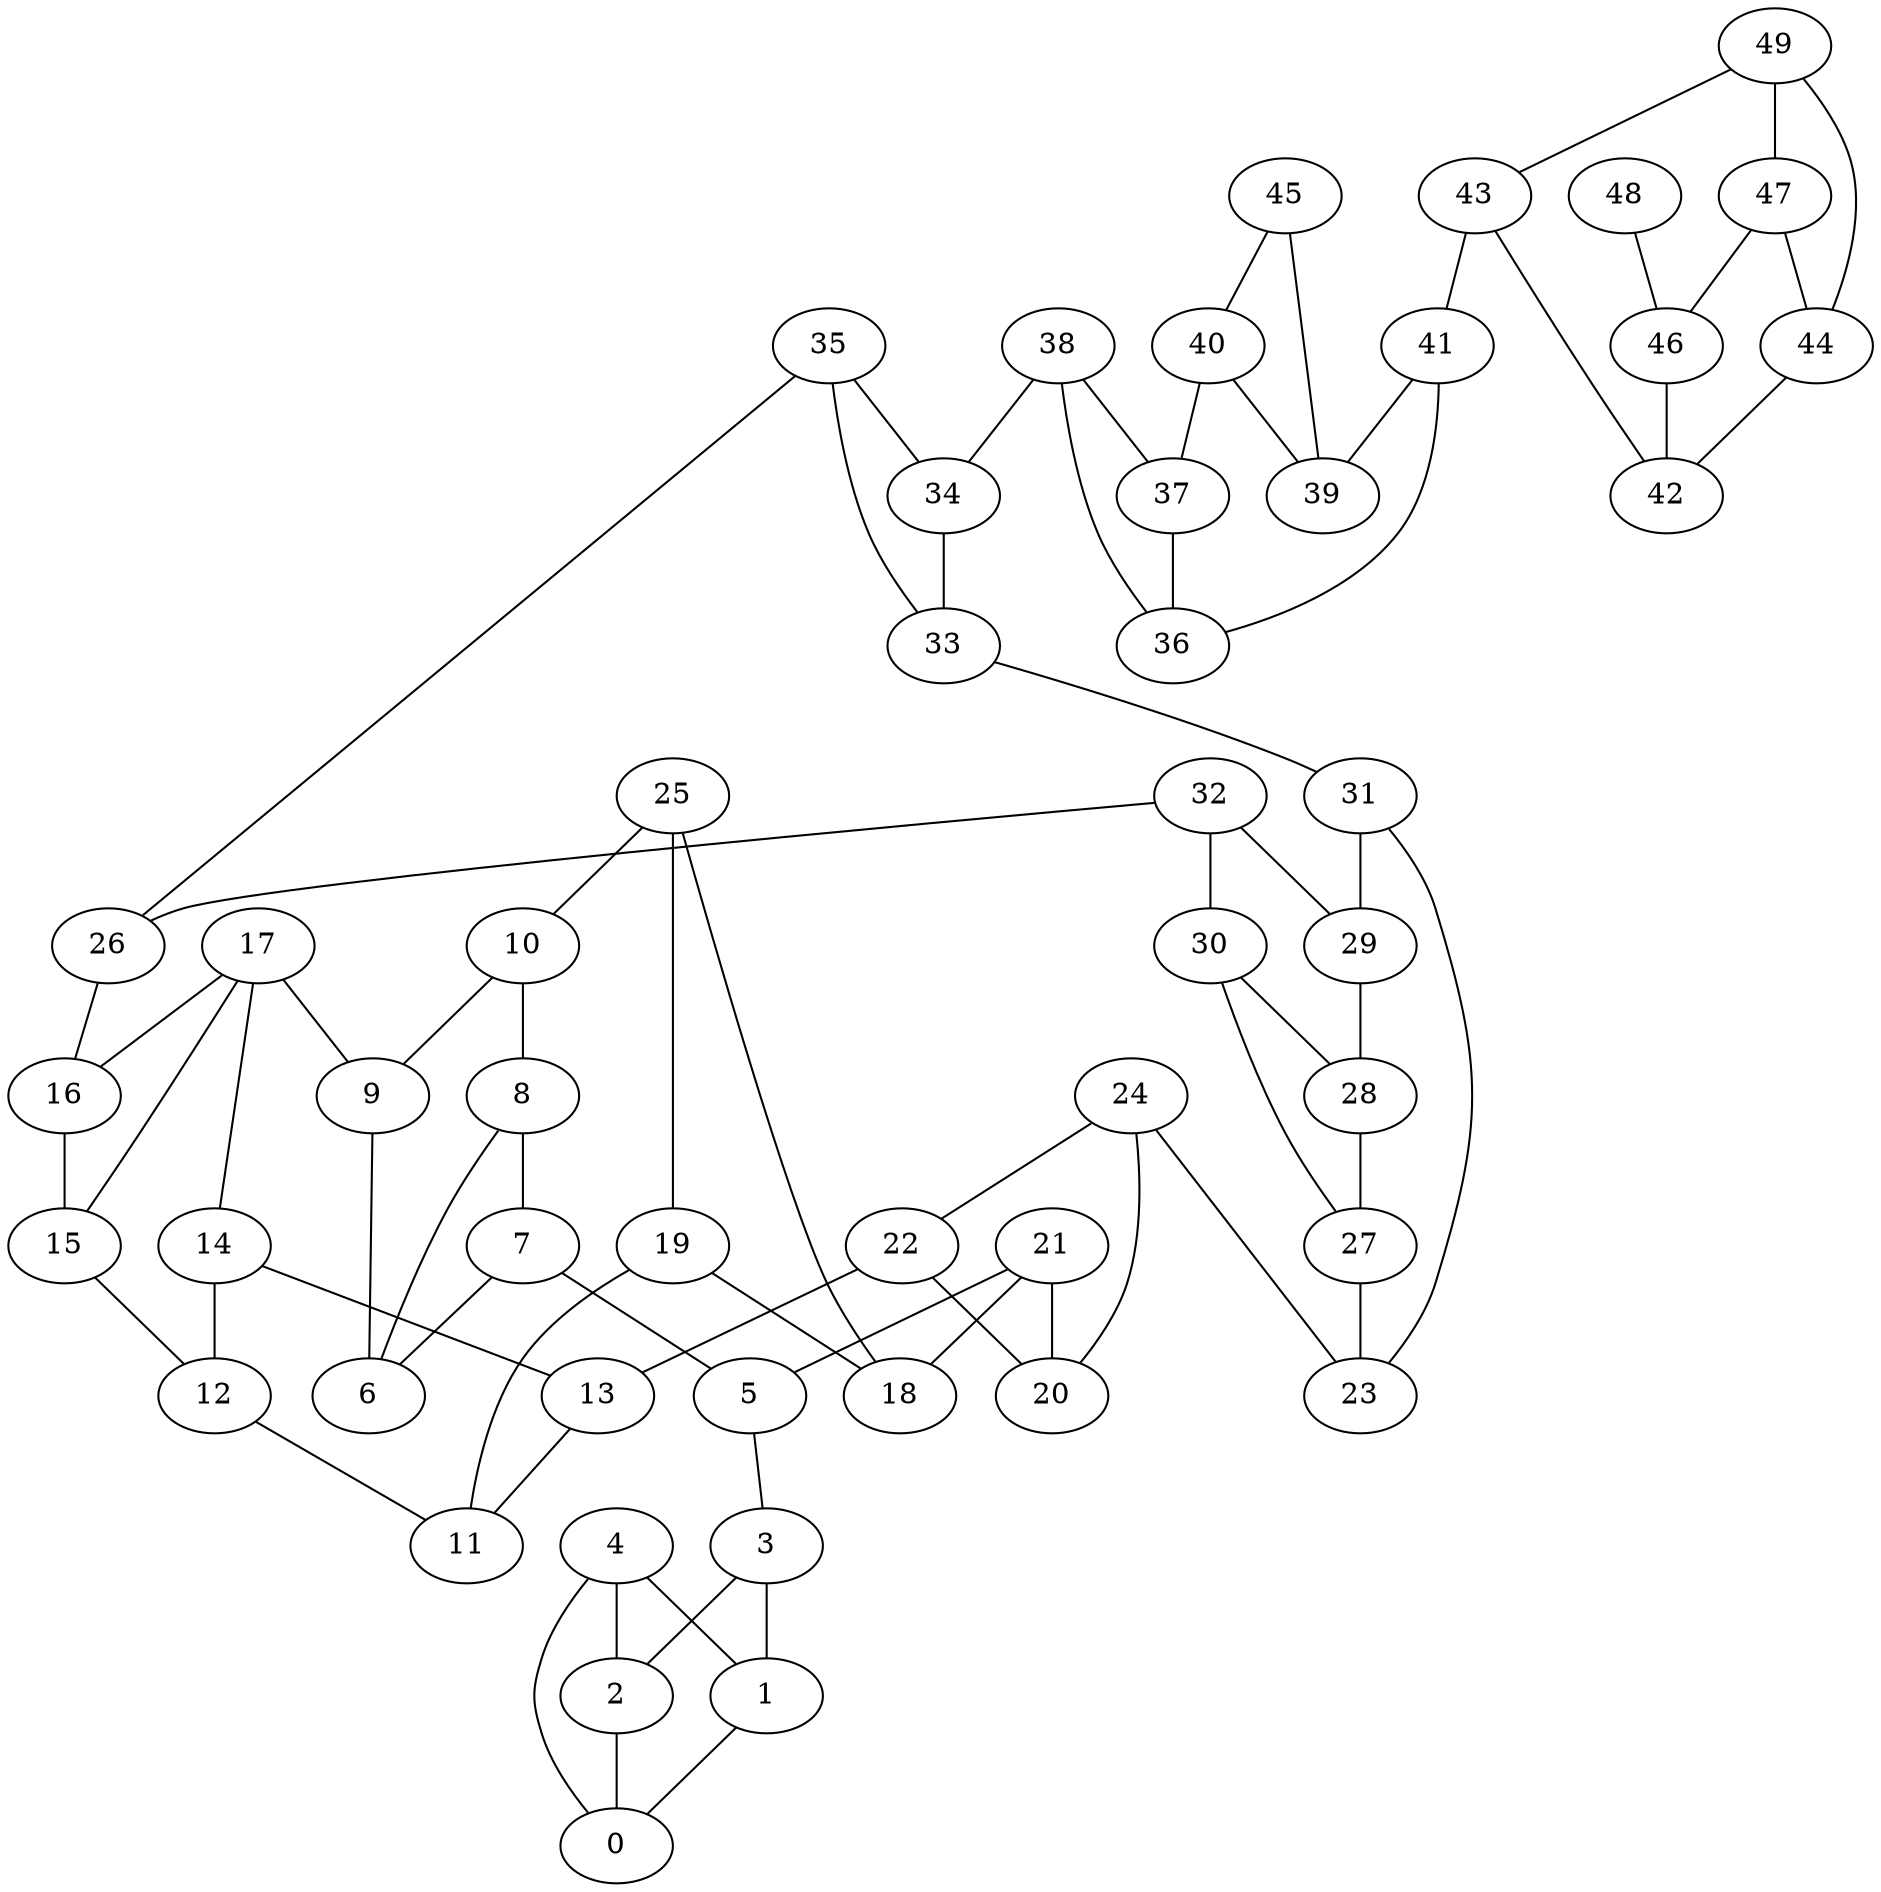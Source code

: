 graph BarAlb50 {
0;
1;
2;
3;
4;
5;
6;
7;
8;
9;
10;
11;
12;
13;
14;
15;
16;
17;
18;
19;
20;
21;
22;
23;
24;
25;
26;
27;
28;
29;
30;
31;
32;
33;
34;
35;
36;
37;
38;
39;
40;
41;
42;
43;
44;
45;
46;
47;
48;
49;
1--0;
2--0;
3--1;
3--2;
4--0;
4--1;
4--2;
5--3;
7--5;
7--6;
8--6;
8--7;
9--6;
10--8;
10--9;
12--11;
13--11;
14--12;
14--13;
15--12;
16--15;
17--9;
17--14;
17--15;
17--16;
19--11;
19--18;
21--5;
21--18;
21--20;
22--13;
22--20;
24--20;
24--22;
24--23;
25--10;
25--18;
25--19;
26--16;
27--23;
28--27;
29--28;
30--27;
30--28;
31--23;
31--29;
32--26;
32--29;
32--30;
33--31;
34--33;
35--26;
35--33;
35--34;
37--36;
38--34;
38--36;
38--37;
40--37;
40--39;
41--36;
41--39;
43--41;
43--42;
44--42;
45--39;
45--40;
46--42;
47--44;
47--46;
48--46;
49--43;
49--44;
49--47;
}